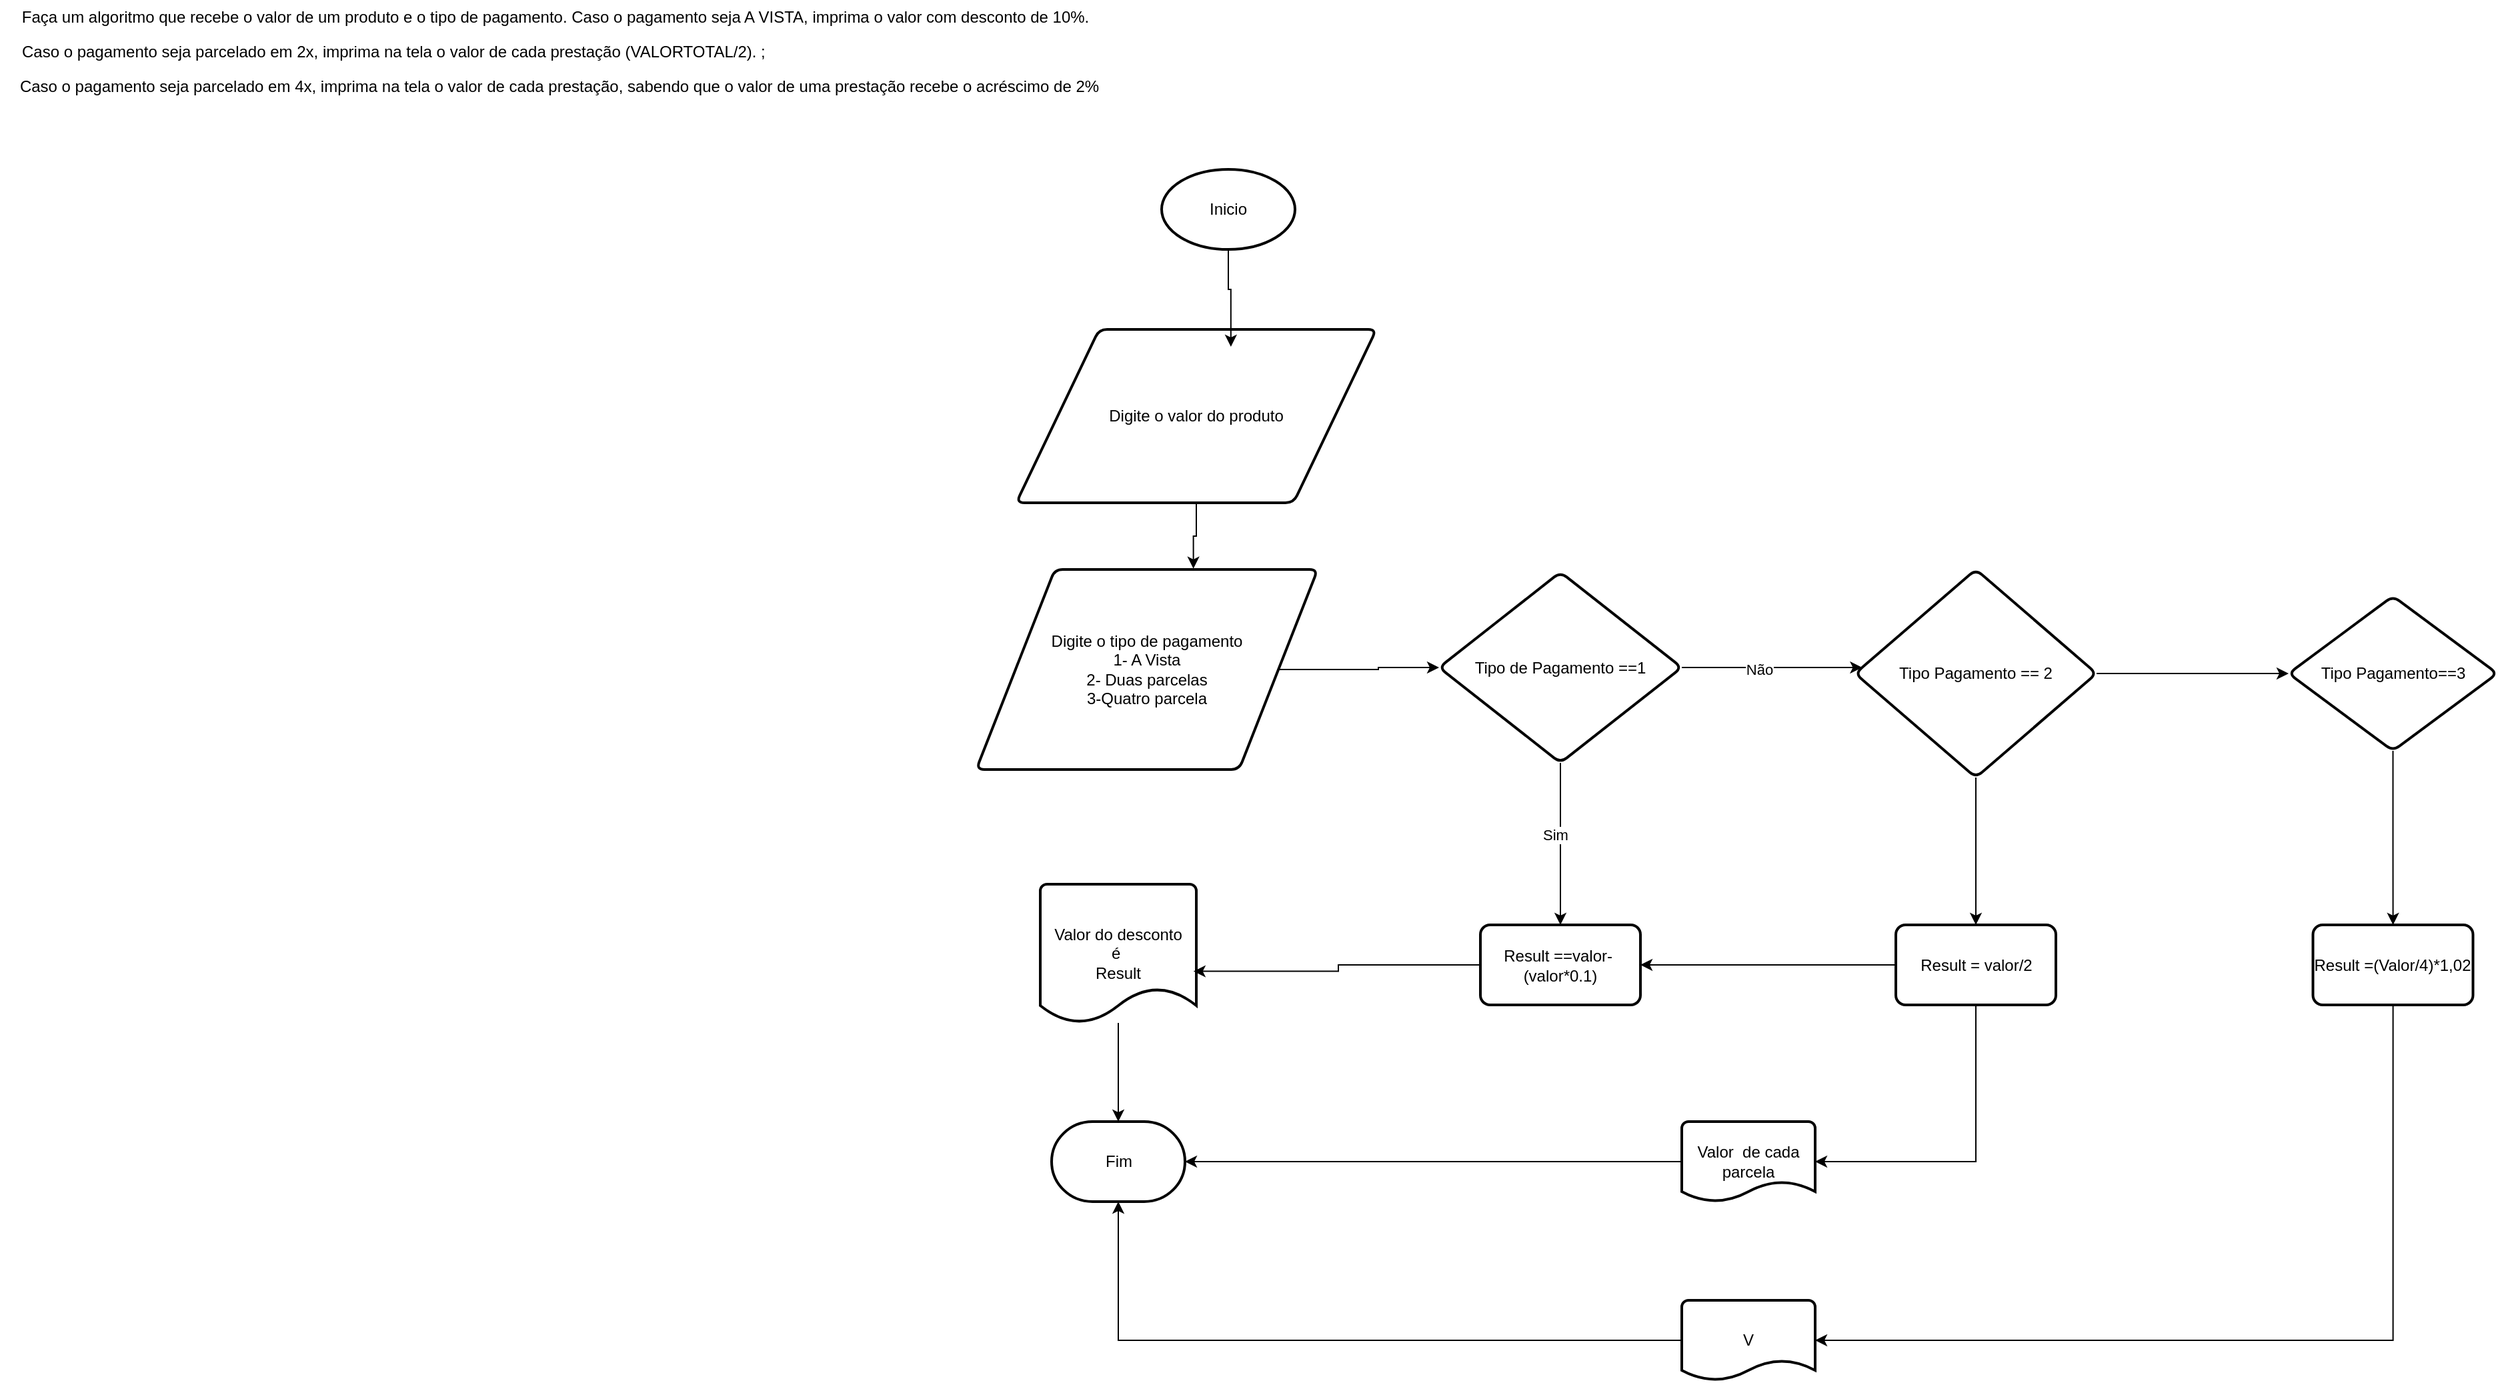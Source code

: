 <mxfile version="28.1.0">
  <diagram name="Página-1" id="c6h-6geRxYmIyiLPdqqJ">
    <mxGraphModel dx="3143" dy="763" grid="1" gridSize="13" guides="1" tooltips="1" connect="1" arrows="1" fold="1" page="1" pageScale="1" pageWidth="827" pageHeight="1169" math="0" shadow="0">
      <root>
        <mxCell id="0" />
        <mxCell id="1" parent="0" />
        <mxCell id="TG5YfpCn4OC87mrQLUdq-1" value="Inicio" style="strokeWidth=2;html=1;shape=mxgraph.flowchart.start_1;whiteSpace=wrap;" parent="1" vertex="1">
          <mxGeometry x="39" y="140" width="100" height="60" as="geometry" />
        </mxCell>
        <mxCell id="TG5YfpCn4OC87mrQLUdq-3" value="Digite o valor do produto" style="shape=parallelogram;html=1;strokeWidth=2;perimeter=parallelogramPerimeter;whiteSpace=wrap;rounded=1;arcSize=12;size=0.23;" parent="1" vertex="1">
          <mxGeometry x="-70" y="260" width="270" height="130" as="geometry" />
        </mxCell>
        <mxCell id="TG5YfpCn4OC87mrQLUdq-8" value="" style="edgeStyle=orthogonalEdgeStyle;rounded=0;orthogonalLoop=1;jettySize=auto;html=1;" parent="1" source="TG5YfpCn4OC87mrQLUdq-4" target="TG5YfpCn4OC87mrQLUdq-7" edge="1">
          <mxGeometry relative="1" as="geometry" />
        </mxCell>
        <mxCell id="TG5YfpCn4OC87mrQLUdq-4" value="Digite o tipo de pagamento&lt;div&gt;1- A Vista&lt;/div&gt;&lt;div&gt;2- Duas parcelas&lt;/div&gt;&lt;div&gt;3-Quatro parcela&lt;/div&gt;" style="shape=parallelogram;html=1;strokeWidth=2;perimeter=parallelogramPerimeter;whiteSpace=wrap;rounded=1;arcSize=12;size=0.23;" parent="1" vertex="1">
          <mxGeometry x="-100" y="440" width="256" height="150" as="geometry" />
        </mxCell>
        <mxCell id="TG5YfpCn4OC87mrQLUdq-5" style="edgeStyle=orthogonalEdgeStyle;rounded=0;orthogonalLoop=1;jettySize=auto;html=1;entryX=0.596;entryY=0.1;entryDx=0;entryDy=0;entryPerimeter=0;" parent="1" source="TG5YfpCn4OC87mrQLUdq-1" target="TG5YfpCn4OC87mrQLUdq-3" edge="1">
          <mxGeometry relative="1" as="geometry" />
        </mxCell>
        <mxCell id="TG5YfpCn4OC87mrQLUdq-6" style="edgeStyle=orthogonalEdgeStyle;rounded=0;orthogonalLoop=1;jettySize=auto;html=1;entryX=0.636;entryY=-0.004;entryDx=0;entryDy=0;entryPerimeter=0;" parent="1" source="TG5YfpCn4OC87mrQLUdq-3" target="TG5YfpCn4OC87mrQLUdq-4" edge="1">
          <mxGeometry relative="1" as="geometry" />
        </mxCell>
        <mxCell id="TG5YfpCn4OC87mrQLUdq-11" value="" style="edgeStyle=orthogonalEdgeStyle;rounded=0;orthogonalLoop=1;jettySize=auto;html=1;" parent="1" source="TG5YfpCn4OC87mrQLUdq-7" target="TG5YfpCn4OC87mrQLUdq-10" edge="1">
          <mxGeometry relative="1" as="geometry" />
        </mxCell>
        <mxCell id="TG5YfpCn4OC87mrQLUdq-17" value="Sim" style="edgeLabel;html=1;align=center;verticalAlign=middle;resizable=0;points=[];" parent="TG5YfpCn4OC87mrQLUdq-11" vertex="1" connectable="0">
          <mxGeometry x="-0.111" y="-4" relative="1" as="geometry">
            <mxPoint as="offset" />
          </mxGeometry>
        </mxCell>
        <mxCell id="TG5YfpCn4OC87mrQLUdq-19" value="" style="edgeStyle=orthogonalEdgeStyle;rounded=0;orthogonalLoop=1;jettySize=auto;html=1;" parent="1" source="TG5YfpCn4OC87mrQLUdq-7" target="TG5YfpCn4OC87mrQLUdq-18" edge="1">
          <mxGeometry relative="1" as="geometry">
            <Array as="points">
              <mxPoint x="546" y="514" />
              <mxPoint x="546" y="514" />
            </Array>
          </mxGeometry>
        </mxCell>
        <mxCell id="TG5YfpCn4OC87mrQLUdq-20" value="Não" style="edgeLabel;html=1;align=center;verticalAlign=middle;resizable=0;points=[];" parent="TG5YfpCn4OC87mrQLUdq-19" vertex="1" connectable="0">
          <mxGeometry x="-0.142" relative="1" as="geometry">
            <mxPoint y="1" as="offset" />
          </mxGeometry>
        </mxCell>
        <mxCell id="TG5YfpCn4OC87mrQLUdq-7" value="Tipo de Pagamento ==1" style="rhombus;whiteSpace=wrap;html=1;strokeWidth=2;rounded=1;arcSize=12;" parent="1" vertex="1">
          <mxGeometry x="247" y="442" width="182" height="143" as="geometry" />
        </mxCell>
        <mxCell id="TG5YfpCn4OC87mrQLUdq-10" value="Result ==valor-&amp;nbsp;&lt;div&gt;(valor*0.1)&lt;/div&gt;" style="whiteSpace=wrap;html=1;strokeWidth=2;rounded=1;arcSize=12;" parent="1" vertex="1">
          <mxGeometry x="278" y="706.5" width="120" height="60" as="geometry" />
        </mxCell>
        <mxCell id="TG5YfpCn4OC87mrQLUdq-15" style="edgeStyle=orthogonalEdgeStyle;rounded=0;orthogonalLoop=1;jettySize=auto;html=1;" parent="1" source="TG5YfpCn4OC87mrQLUdq-13" target="TG5YfpCn4OC87mrQLUdq-16" edge="1">
          <mxGeometry relative="1" as="geometry">
            <mxPoint x="6.5" y="884" as="targetPoint" />
          </mxGeometry>
        </mxCell>
        <mxCell id="TG5YfpCn4OC87mrQLUdq-13" value="Valor do desconto&lt;div&gt;é&amp;nbsp;&lt;/div&gt;&lt;div&gt;Result&lt;/div&gt;" style="strokeWidth=2;html=1;shape=mxgraph.flowchart.document2;whiteSpace=wrap;size=0.25;" parent="1" vertex="1">
          <mxGeometry x="-52" y="676" width="117" height="104" as="geometry" />
        </mxCell>
        <mxCell id="TG5YfpCn4OC87mrQLUdq-14" style="edgeStyle=orthogonalEdgeStyle;rounded=0;orthogonalLoop=1;jettySize=auto;html=1;entryX=0.982;entryY=0.628;entryDx=0;entryDy=0;entryPerimeter=0;" parent="1" source="TG5YfpCn4OC87mrQLUdq-10" target="TG5YfpCn4OC87mrQLUdq-13" edge="1">
          <mxGeometry relative="1" as="geometry" />
        </mxCell>
        <mxCell id="TG5YfpCn4OC87mrQLUdq-16" value="Fim" style="strokeWidth=2;html=1;shape=mxgraph.flowchart.terminator;whiteSpace=wrap;" parent="1" vertex="1">
          <mxGeometry x="-43.5" y="854" width="100" height="60" as="geometry" />
        </mxCell>
        <mxCell id="TG5YfpCn4OC87mrQLUdq-22" value="" style="edgeStyle=orthogonalEdgeStyle;rounded=0;orthogonalLoop=1;jettySize=auto;html=1;" parent="1" source="TG5YfpCn4OC87mrQLUdq-18" target="TG5YfpCn4OC87mrQLUdq-21" edge="1">
          <mxGeometry relative="1" as="geometry" />
        </mxCell>
        <mxCell id="TG5YfpCn4OC87mrQLUdq-24" value="" style="edgeStyle=orthogonalEdgeStyle;rounded=0;orthogonalLoop=1;jettySize=auto;html=1;" parent="1" source="TG5YfpCn4OC87mrQLUdq-18" target="TG5YfpCn4OC87mrQLUdq-23" edge="1">
          <mxGeometry relative="1" as="geometry" />
        </mxCell>
        <mxCell id="TG5YfpCn4OC87mrQLUdq-18" value="Tipo Pagamento == 2" style="rhombus;whiteSpace=wrap;html=1;strokeWidth=2;rounded=1;arcSize=12;" parent="1" vertex="1">
          <mxGeometry x="559" y="440" width="181" height="156" as="geometry" />
        </mxCell>
        <mxCell id="TG5YfpCn4OC87mrQLUdq-29" value="" style="edgeStyle=orthogonalEdgeStyle;rounded=0;orthogonalLoop=1;jettySize=auto;html=1;" parent="1" source="TG5YfpCn4OC87mrQLUdq-21" target="TG5YfpCn4OC87mrQLUdq-28" edge="1">
          <mxGeometry relative="1" as="geometry" />
        </mxCell>
        <mxCell id="TG5YfpCn4OC87mrQLUdq-21" value="Tipo Pagamento==3" style="rhombus;whiteSpace=wrap;html=1;strokeWidth=2;rounded=1;arcSize=12;" parent="1" vertex="1">
          <mxGeometry x="884" y="460" width="156.5" height="116" as="geometry" />
        </mxCell>
        <mxCell id="TG5YfpCn4OC87mrQLUdq-26" style="edgeStyle=orthogonalEdgeStyle;rounded=0;orthogonalLoop=1;jettySize=auto;html=1;entryX=1;entryY=0.5;entryDx=0;entryDy=0;" parent="1" source="TG5YfpCn4OC87mrQLUdq-23" target="TG5YfpCn4OC87mrQLUdq-10" edge="1">
          <mxGeometry relative="1" as="geometry" />
        </mxCell>
        <mxCell id="TG5YfpCn4OC87mrQLUdq-30" style="edgeStyle=orthogonalEdgeStyle;rounded=0;orthogonalLoop=1;jettySize=auto;html=1;entryX=1;entryY=0.5;entryDx=0;entryDy=0;entryPerimeter=0;" parent="1" source="TG5YfpCn4OC87mrQLUdq-23" target="TG5YfpCn4OC87mrQLUdq-31" edge="1">
          <mxGeometry relative="1" as="geometry">
            <mxPoint x="637" y="884" as="targetPoint" />
            <Array as="points">
              <mxPoint x="650" y="884" />
            </Array>
          </mxGeometry>
        </mxCell>
        <mxCell id="TG5YfpCn4OC87mrQLUdq-23" value="Result = valor/2" style="whiteSpace=wrap;html=1;strokeWidth=2;rounded=1;arcSize=12;" parent="1" vertex="1">
          <mxGeometry x="589.5" y="706.5" width="120" height="60" as="geometry" />
        </mxCell>
        <mxCell id="TG5YfpCn4OC87mrQLUdq-28" value="Result =(Valor/4)*1,02" style="whiteSpace=wrap;html=1;strokeWidth=2;rounded=1;arcSize=12;" parent="1" vertex="1">
          <mxGeometry x="902.25" y="706.5" width="120" height="60" as="geometry" />
        </mxCell>
        <mxCell id="TG5YfpCn4OC87mrQLUdq-31" value="Valor&amp;nbsp; de cada parcela" style="strokeWidth=2;html=1;shape=mxgraph.flowchart.document2;whiteSpace=wrap;size=0.25;" parent="1" vertex="1">
          <mxGeometry x="429" y="854" width="100" height="60" as="geometry" />
        </mxCell>
        <mxCell id="TG5YfpCn4OC87mrQLUdq-33" style="edgeStyle=orthogonalEdgeStyle;rounded=0;orthogonalLoop=1;jettySize=auto;html=1;entryX=1;entryY=0.5;entryDx=0;entryDy=0;entryPerimeter=0;" parent="1" source="TG5YfpCn4OC87mrQLUdq-31" target="TG5YfpCn4OC87mrQLUdq-16" edge="1">
          <mxGeometry relative="1" as="geometry" />
        </mxCell>
        <mxCell id="TG5YfpCn4OC87mrQLUdq-37" value="V" style="strokeWidth=2;html=1;shape=mxgraph.flowchart.document2;whiteSpace=wrap;size=0.25;" parent="1" vertex="1">
          <mxGeometry x="429" y="988" width="100" height="60" as="geometry" />
        </mxCell>
        <mxCell id="TG5YfpCn4OC87mrQLUdq-38" style="edgeStyle=orthogonalEdgeStyle;rounded=0;orthogonalLoop=1;jettySize=auto;html=1;entryX=1;entryY=0.5;entryDx=0;entryDy=0;entryPerimeter=0;" parent="1" source="TG5YfpCn4OC87mrQLUdq-28" target="TG5YfpCn4OC87mrQLUdq-37" edge="1">
          <mxGeometry relative="1" as="geometry">
            <Array as="points">
              <mxPoint x="962" y="1018" />
            </Array>
          </mxGeometry>
        </mxCell>
        <mxCell id="TG5YfpCn4OC87mrQLUdq-39" style="edgeStyle=orthogonalEdgeStyle;rounded=0;orthogonalLoop=1;jettySize=auto;html=1;entryX=0.5;entryY=1;entryDx=0;entryDy=0;entryPerimeter=0;" parent="1" source="TG5YfpCn4OC87mrQLUdq-37" target="TG5YfpCn4OC87mrQLUdq-16" edge="1">
          <mxGeometry relative="1" as="geometry" />
        </mxCell>
        <mxCell id="TG5YfpCn4OC87mrQLUdq-40" value="&lt;span class=&quot;fontstyle0&quot;&gt;&amp;nbsp;Caso o pagamento seja parcelado em 2x, imprima na tela o valor de cada prestação (VALORTOTAL/2). ;&lt;/span&gt; &lt;div&gt;&lt;br&gt;&lt;/div&gt;" style="text;html=1;align=center;verticalAlign=middle;resizable=0;points=[];autosize=1;strokeColor=none;fillColor=none;" parent="1" vertex="1">
          <mxGeometry x="-832" y="39" width="585" height="39" as="geometry" />
        </mxCell>
        <mxCell id="TG5YfpCn4OC87mrQLUdq-41" value="Faça um algoritmo que recebe o valor de um produto e o tipo de pagamento. Caso o pagamento seja A VISTA, imprima o valor com desconto de 10%." style="text;html=1;align=center;verticalAlign=middle;resizable=0;points=[];autosize=1;strokeColor=none;fillColor=none;" parent="1" vertex="1">
          <mxGeometry x="-832" y="13" width="832" height="26" as="geometry" />
        </mxCell>
        <mxCell id="TG5YfpCn4OC87mrQLUdq-42" value="Caso o pagamento seja parcelado em 4x, imprima na tela o valor de cada prestação, sabendo que o valor de uma prestação recebe o acréscimo de 2%" style="text;html=1;align=center;verticalAlign=middle;resizable=0;points=[];autosize=1;strokeColor=none;fillColor=none;" parent="1" vertex="1">
          <mxGeometry x="-829" y="65" width="832" height="26" as="geometry" />
        </mxCell>
      </root>
    </mxGraphModel>
  </diagram>
</mxfile>
